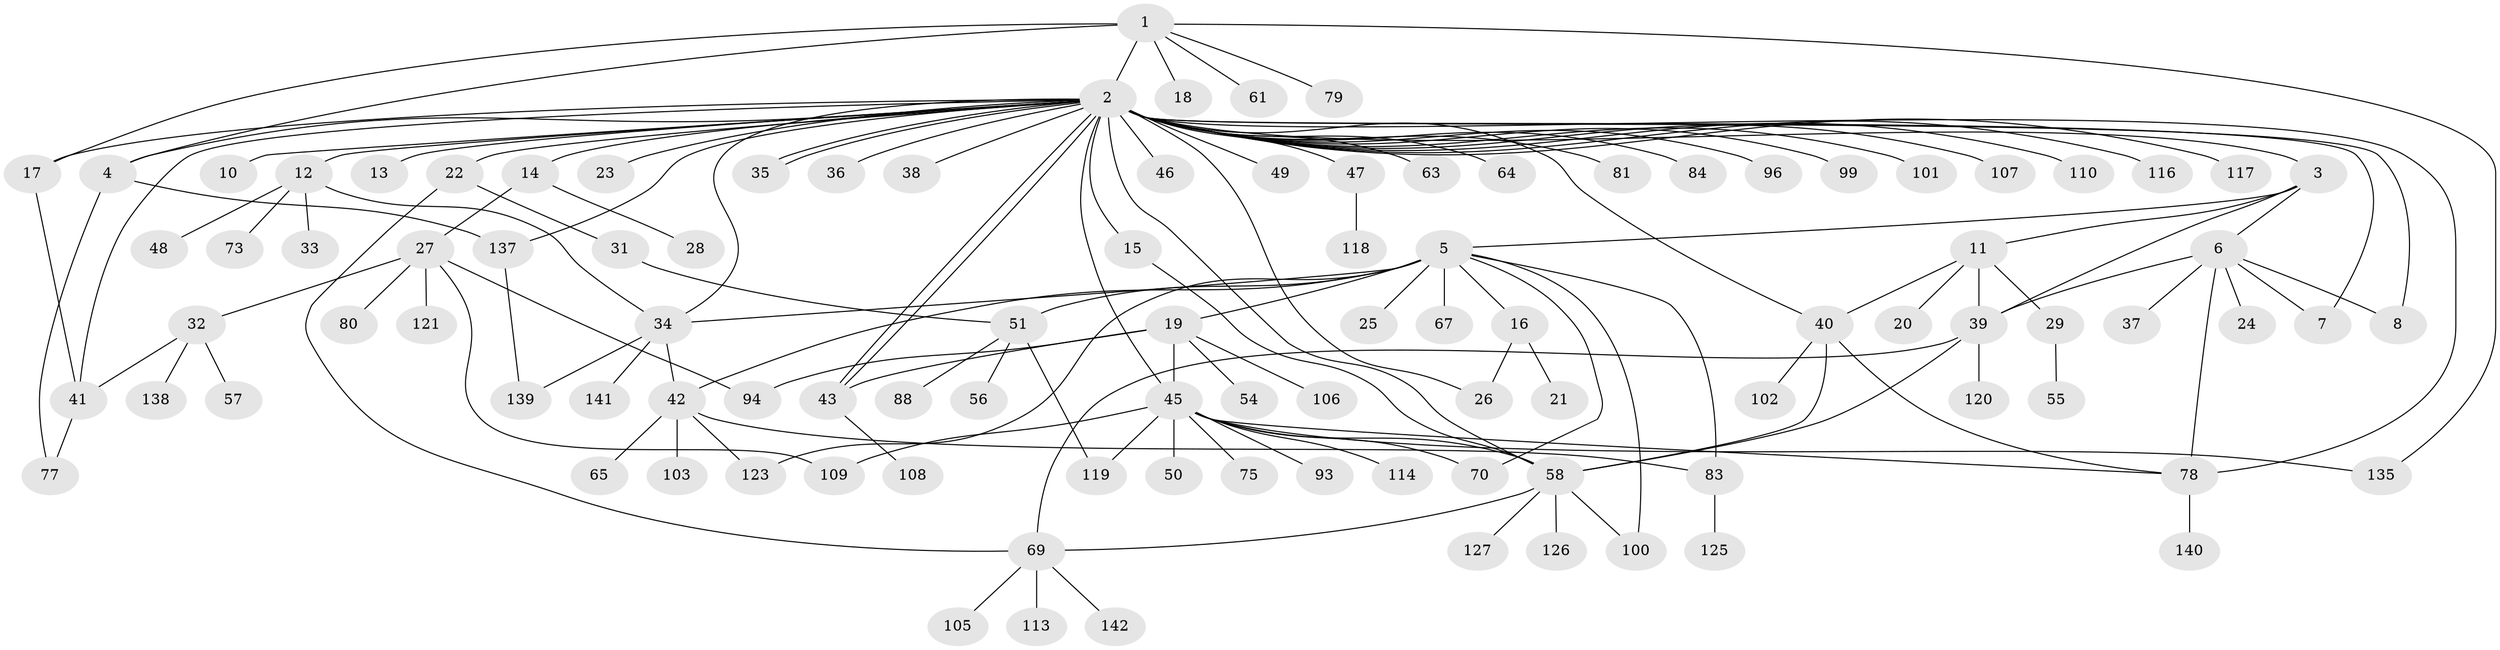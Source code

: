 // original degree distribution, {9: 0.014084507042253521, 36: 0.007042253521126761, 6: 0.035211267605633804, 4: 0.04929577464788732, 12: 0.007042253521126761, 8: 0.014084507042253521, 2: 0.22535211267605634, 3: 0.09859154929577464, 1: 0.5, 5: 0.028169014084507043, 7: 0.014084507042253521, 13: 0.007042253521126761}
// Generated by graph-tools (version 1.1) at 2025/41/03/06/25 10:41:49]
// undirected, 103 vertices, 140 edges
graph export_dot {
graph [start="1"]
  node [color=gray90,style=filled];
  1 [super="+82"];
  2 [super="+9"];
  3 [super="+68"];
  4 [super="+59"];
  5 [super="+128"];
  6 [super="+71"];
  7 [super="+95"];
  8 [super="+136"];
  10;
  11 [super="+60"];
  12;
  13;
  14 [super="+76"];
  15 [super="+66"];
  16 [super="+122"];
  17 [super="+30"];
  18;
  19 [super="+87"];
  20;
  21;
  22;
  23;
  24;
  25;
  26 [super="+89"];
  27 [super="+104"];
  28 [super="+44"];
  29;
  31;
  32 [super="+74"];
  33;
  34 [super="+98"];
  35;
  36 [super="+111"];
  37;
  38;
  39 [super="+52"];
  40 [super="+97"];
  41 [super="+72"];
  42 [super="+53"];
  43 [super="+86"];
  45 [super="+115"];
  46 [super="+85"];
  47 [super="+91"];
  48;
  49;
  50 [super="+129"];
  51 [super="+62"];
  54;
  55 [super="+133"];
  56 [super="+134"];
  57;
  58 [super="+92"];
  61;
  63;
  64;
  65;
  67;
  69 [super="+124"];
  70;
  73;
  75 [super="+90"];
  77 [super="+132"];
  78 [super="+112"];
  79;
  80;
  81;
  83;
  84;
  88;
  93;
  94;
  96;
  99;
  100;
  101;
  102;
  103;
  105;
  106;
  107;
  108;
  109;
  110;
  113 [super="+131"];
  114;
  116;
  117;
  118;
  119 [super="+130"];
  120;
  121;
  123;
  125;
  126;
  127;
  135;
  137;
  138;
  139;
  140;
  141;
  142;
  1 -- 2 [weight=2];
  1 -- 4;
  1 -- 17;
  1 -- 18;
  1 -- 61;
  1 -- 79;
  1 -- 135;
  2 -- 3;
  2 -- 4;
  2 -- 7;
  2 -- 8;
  2 -- 12;
  2 -- 13;
  2 -- 14;
  2 -- 15;
  2 -- 17;
  2 -- 22;
  2 -- 23;
  2 -- 34;
  2 -- 35;
  2 -- 35;
  2 -- 38;
  2 -- 40;
  2 -- 43;
  2 -- 43;
  2 -- 45;
  2 -- 46;
  2 -- 47;
  2 -- 49;
  2 -- 58;
  2 -- 63;
  2 -- 81;
  2 -- 84;
  2 -- 99;
  2 -- 101;
  2 -- 107;
  2 -- 110;
  2 -- 116;
  2 -- 117;
  2 -- 137;
  2 -- 64;
  2 -- 96;
  2 -- 36;
  2 -- 41;
  2 -- 10;
  2 -- 26;
  2 -- 78;
  3 -- 5;
  3 -- 6;
  3 -- 11;
  3 -- 39;
  4 -- 77;
  4 -- 137;
  5 -- 16;
  5 -- 19;
  5 -- 25;
  5 -- 34;
  5 -- 51;
  5 -- 67;
  5 -- 70;
  5 -- 100;
  5 -- 123;
  5 -- 83;
  5 -- 42;
  6 -- 24;
  6 -- 37;
  6 -- 78 [weight=2];
  6 -- 39;
  6 -- 8;
  6 -- 7;
  11 -- 20;
  11 -- 29;
  11 -- 39;
  11 -- 40;
  12 -- 33;
  12 -- 48;
  12 -- 73;
  12 -- 34;
  14 -- 27;
  14 -- 28;
  15 -- 58;
  16 -- 21;
  16 -- 26;
  17 -- 41;
  19 -- 43;
  19 -- 45;
  19 -- 54;
  19 -- 94;
  19 -- 106;
  22 -- 31;
  22 -- 69;
  27 -- 32;
  27 -- 80;
  27 -- 94;
  27 -- 109;
  27 -- 121;
  29 -- 55;
  31 -- 51;
  32 -- 57;
  32 -- 41;
  32 -- 138;
  34 -- 42;
  34 -- 139;
  34 -- 141;
  39 -- 58;
  39 -- 120;
  39 -- 69;
  40 -- 102;
  40 -- 78;
  40 -- 58;
  41 -- 77;
  42 -- 123;
  42 -- 65;
  42 -- 83;
  42 -- 103;
  43 -- 108;
  45 -- 50;
  45 -- 58;
  45 -- 70;
  45 -- 75;
  45 -- 93;
  45 -- 109;
  45 -- 114;
  45 -- 119;
  45 -- 135;
  45 -- 78;
  47 -- 118;
  51 -- 56;
  51 -- 88;
  51 -- 119;
  58 -- 69;
  58 -- 100;
  58 -- 126;
  58 -- 127;
  69 -- 105;
  69 -- 113;
  69 -- 142;
  78 -- 140;
  83 -- 125;
  137 -- 139;
}
